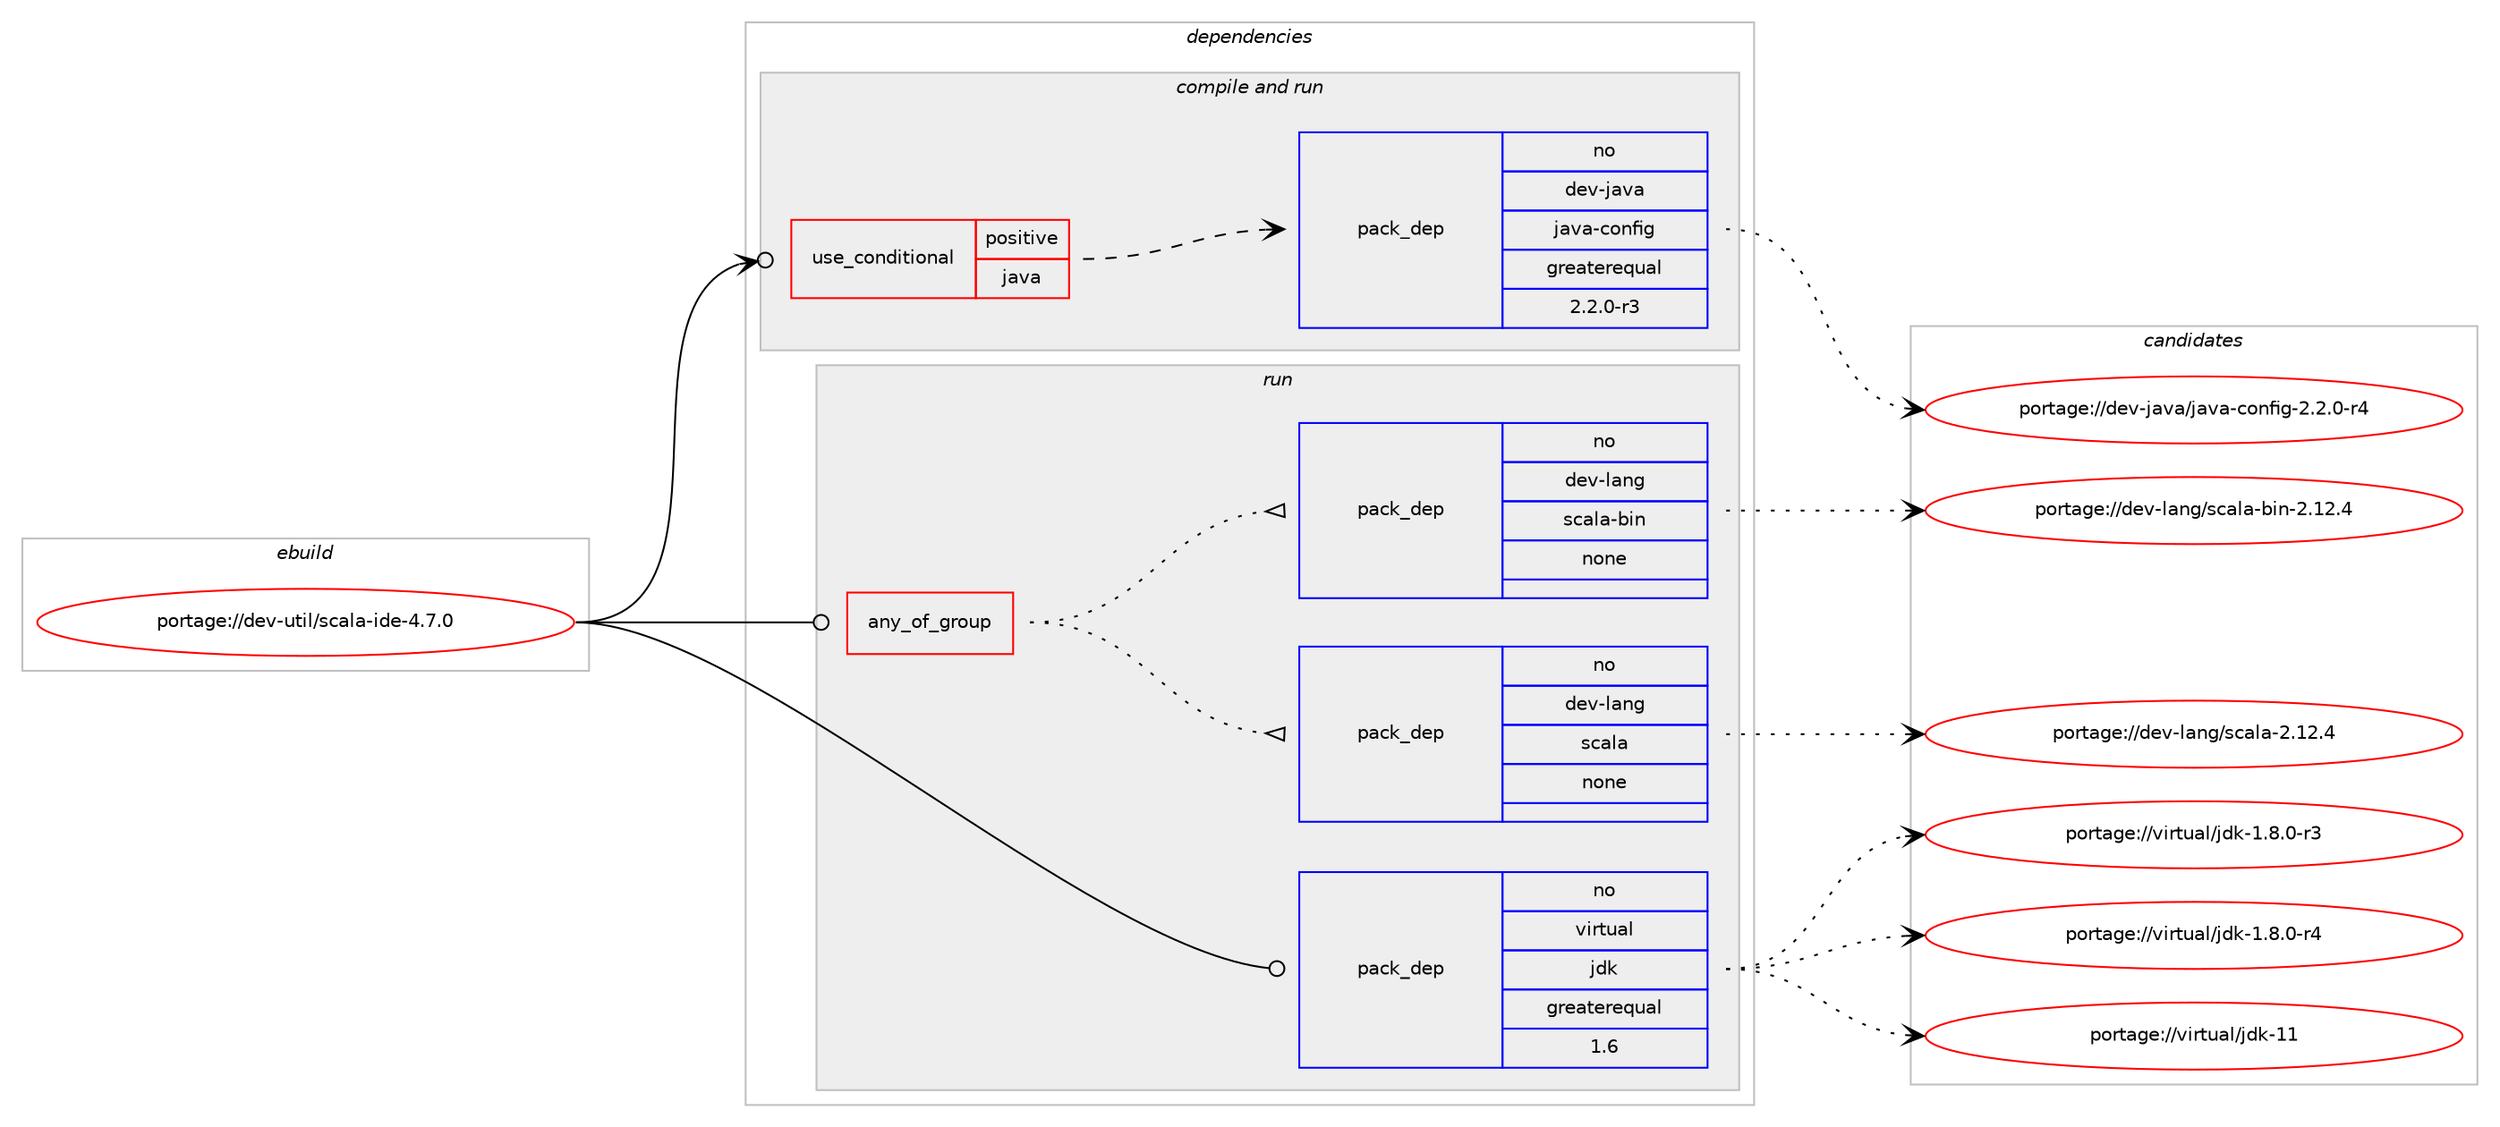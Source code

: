 digraph prolog {

# *************
# Graph options
# *************

newrank=true;
concentrate=true;
compound=true;
graph [rankdir=LR,fontname=Helvetica,fontsize=10,ranksep=1.5];#, ranksep=2.5, nodesep=0.2];
edge  [arrowhead=vee];
node  [fontname=Helvetica,fontsize=10];

# **********
# The ebuild
# **********

subgraph cluster_leftcol {
color=gray;
rank=same;
label=<<i>ebuild</i>>;
id [label="portage://dev-util/scala-ide-4.7.0", color=red, width=4, href="../dev-util/scala-ide-4.7.0.svg"];
}

# ****************
# The dependencies
# ****************

subgraph cluster_midcol {
color=gray;
label=<<i>dependencies</i>>;
subgraph cluster_compile {
fillcolor="#eeeeee";
style=filled;
label=<<i>compile</i>>;
}
subgraph cluster_compileandrun {
fillcolor="#eeeeee";
style=filled;
label=<<i>compile and run</i>>;
subgraph cond71775 {
dependency265133 [label=<<TABLE BORDER="0" CELLBORDER="1" CELLSPACING="0" CELLPADDING="4"><TR><TD ROWSPAN="3" CELLPADDING="10">use_conditional</TD></TR><TR><TD>positive</TD></TR><TR><TD>java</TD></TR></TABLE>>, shape=none, color=red];
subgraph pack189656 {
dependency265134 [label=<<TABLE BORDER="0" CELLBORDER="1" CELLSPACING="0" CELLPADDING="4" WIDTH="220"><TR><TD ROWSPAN="6" CELLPADDING="30">pack_dep</TD></TR><TR><TD WIDTH="110">no</TD></TR><TR><TD>dev-java</TD></TR><TR><TD>java-config</TD></TR><TR><TD>greaterequal</TD></TR><TR><TD>2.2.0-r3</TD></TR></TABLE>>, shape=none, color=blue];
}
dependency265133:e -> dependency265134:w [weight=20,style="dashed",arrowhead="vee"];
}
id:e -> dependency265133:w [weight=20,style="solid",arrowhead="odotvee"];
}
subgraph cluster_run {
fillcolor="#eeeeee";
style=filled;
label=<<i>run</i>>;
subgraph any3626 {
dependency265135 [label=<<TABLE BORDER="0" CELLBORDER="1" CELLSPACING="0" CELLPADDING="4"><TR><TD CELLPADDING="10">any_of_group</TD></TR></TABLE>>, shape=none, color=red];subgraph pack189657 {
dependency265136 [label=<<TABLE BORDER="0" CELLBORDER="1" CELLSPACING="0" CELLPADDING="4" WIDTH="220"><TR><TD ROWSPAN="6" CELLPADDING="30">pack_dep</TD></TR><TR><TD WIDTH="110">no</TD></TR><TR><TD>dev-lang</TD></TR><TR><TD>scala</TD></TR><TR><TD>none</TD></TR><TR><TD></TD></TR></TABLE>>, shape=none, color=blue];
}
dependency265135:e -> dependency265136:w [weight=20,style="dotted",arrowhead="oinv"];
subgraph pack189658 {
dependency265137 [label=<<TABLE BORDER="0" CELLBORDER="1" CELLSPACING="0" CELLPADDING="4" WIDTH="220"><TR><TD ROWSPAN="6" CELLPADDING="30">pack_dep</TD></TR><TR><TD WIDTH="110">no</TD></TR><TR><TD>dev-lang</TD></TR><TR><TD>scala-bin</TD></TR><TR><TD>none</TD></TR><TR><TD></TD></TR></TABLE>>, shape=none, color=blue];
}
dependency265135:e -> dependency265137:w [weight=20,style="dotted",arrowhead="oinv"];
}
id:e -> dependency265135:w [weight=20,style="solid",arrowhead="odot"];
subgraph pack189659 {
dependency265138 [label=<<TABLE BORDER="0" CELLBORDER="1" CELLSPACING="0" CELLPADDING="4" WIDTH="220"><TR><TD ROWSPAN="6" CELLPADDING="30">pack_dep</TD></TR><TR><TD WIDTH="110">no</TD></TR><TR><TD>virtual</TD></TR><TR><TD>jdk</TD></TR><TR><TD>greaterequal</TD></TR><TR><TD>1.6</TD></TR></TABLE>>, shape=none, color=blue];
}
id:e -> dependency265138:w [weight=20,style="solid",arrowhead="odot"];
}
}

# **************
# The candidates
# **************

subgraph cluster_choices {
rank=same;
color=gray;
label=<<i>candidates</i>>;

subgraph choice189656 {
color=black;
nodesep=1;
choiceportage10010111845106971189747106971189745991111101021051034550465046484511452 [label="portage://dev-java/java-config-2.2.0-r4", color=red, width=4,href="../dev-java/java-config-2.2.0-r4.svg"];
dependency265134:e -> choiceportage10010111845106971189747106971189745991111101021051034550465046484511452:w [style=dotted,weight="100"];
}
subgraph choice189657 {
color=black;
nodesep=1;
choiceportage10010111845108971101034711599971089745504649504652 [label="portage://dev-lang/scala-2.12.4", color=red, width=4,href="../dev-lang/scala-2.12.4.svg"];
dependency265136:e -> choiceportage10010111845108971101034711599971089745504649504652:w [style=dotted,weight="100"];
}
subgraph choice189658 {
color=black;
nodesep=1;
choiceportage100101118451089711010347115999710897459810511045504649504652 [label="portage://dev-lang/scala-bin-2.12.4", color=red, width=4,href="../dev-lang/scala-bin-2.12.4.svg"];
dependency265137:e -> choiceportage100101118451089711010347115999710897459810511045504649504652:w [style=dotted,weight="100"];
}
subgraph choice189659 {
color=black;
nodesep=1;
choiceportage11810511411611797108471061001074549465646484511451 [label="portage://virtual/jdk-1.8.0-r3", color=red, width=4,href="../virtual/jdk-1.8.0-r3.svg"];
choiceportage11810511411611797108471061001074549465646484511452 [label="portage://virtual/jdk-1.8.0-r4", color=red, width=4,href="../virtual/jdk-1.8.0-r4.svg"];
choiceportage1181051141161179710847106100107454949 [label="portage://virtual/jdk-11", color=red, width=4,href="../virtual/jdk-11.svg"];
dependency265138:e -> choiceportage11810511411611797108471061001074549465646484511451:w [style=dotted,weight="100"];
dependency265138:e -> choiceportage11810511411611797108471061001074549465646484511452:w [style=dotted,weight="100"];
dependency265138:e -> choiceportage1181051141161179710847106100107454949:w [style=dotted,weight="100"];
}
}

}
